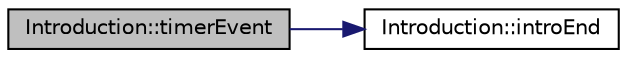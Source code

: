 digraph G
{
  edge [fontname="Helvetica",fontsize="10",labelfontname="Helvetica",labelfontsize="10"];
  node [fontname="Helvetica",fontsize="10",shape=record];
  rankdir="LR";
  Node1 [label="Introduction::timerEvent",height=0.2,width=0.4,color="black", fillcolor="grey75", style="filled" fontcolor="black"];
  Node1 -> Node2 [color="midnightblue",fontsize="10",style="solid",fontname="Helvetica"];
  Node2 [label="Introduction::introEnd",height=0.2,width=0.4,color="black", fillcolor="white", style="filled",URL="$classIntroduction.html#a61f2dba3c3e4746056b1898caff5defe"];
}
